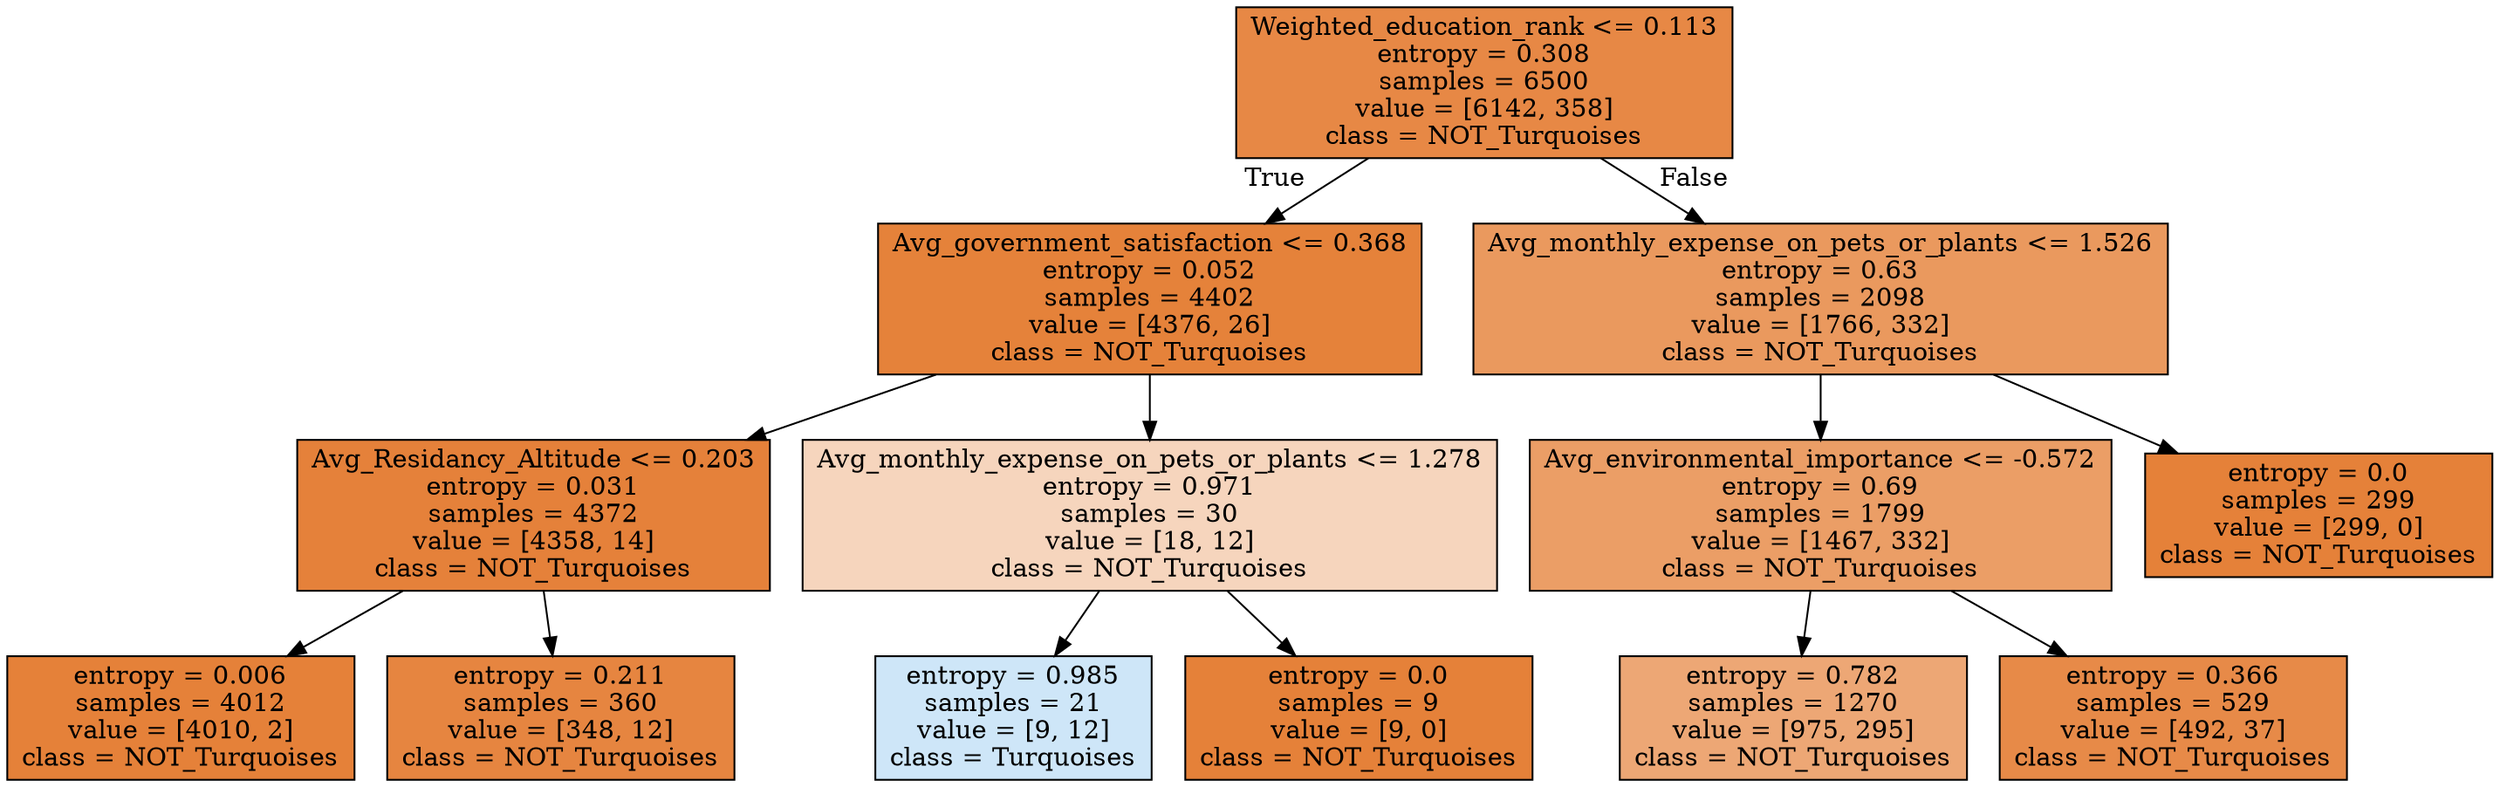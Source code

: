 digraph Tree {
node [shape=box, style="filled", color="black"] ;
0 [label="Weighted_education_rank <= 0.113\nentropy = 0.308\nsamples = 6500\nvalue = [6142, 358]\nclass = NOT_Turquoises", fillcolor="#e78845"] ;
1 [label="Avg_government_satisfaction <= 0.368\nentropy = 0.052\nsamples = 4402\nvalue = [4376, 26]\nclass = NOT_Turquoises", fillcolor="#e5823a"] ;
0 -> 1 [labeldistance=2.5, labelangle=45, headlabel="True"] ;
2 [label="Avg_Residancy_Altitude <= 0.203\nentropy = 0.031\nsamples = 4372\nvalue = [4358, 14]\nclass = NOT_Turquoises", fillcolor="#e5813a"] ;
1 -> 2 ;
3 [label="entropy = 0.006\nsamples = 4012\nvalue = [4010, 2]\nclass = NOT_Turquoises", fillcolor="#e58139"] ;
2 -> 3 ;
4 [label="entropy = 0.211\nsamples = 360\nvalue = [348, 12]\nclass = NOT_Turquoises", fillcolor="#e68540"] ;
2 -> 4 ;
5 [label="Avg_monthly_expense_on_pets_or_plants <= 1.278\nentropy = 0.971\nsamples = 30\nvalue = [18, 12]\nclass = NOT_Turquoises", fillcolor="#f6d5bd"] ;
1 -> 5 ;
6 [label="entropy = 0.985\nsamples = 21\nvalue = [9, 12]\nclass = Turquoises", fillcolor="#cee6f8"] ;
5 -> 6 ;
7 [label="entropy = 0.0\nsamples = 9\nvalue = [9, 0]\nclass = NOT_Turquoises", fillcolor="#e58139"] ;
5 -> 7 ;
8 [label="Avg_monthly_expense_on_pets_or_plants <= 1.526\nentropy = 0.63\nsamples = 2098\nvalue = [1766, 332]\nclass = NOT_Turquoises", fillcolor="#ea995e"] ;
0 -> 8 [labeldistance=2.5, labelangle=-45, headlabel="False"] ;
9 [label="Avg_environmental_importance <= -0.572\nentropy = 0.69\nsamples = 1799\nvalue = [1467, 332]\nclass = NOT_Turquoises", fillcolor="#eb9e66"] ;
8 -> 9 ;
10 [label="entropy = 0.782\nsamples = 1270\nvalue = [975, 295]\nclass = NOT_Turquoises", fillcolor="#eda775"] ;
9 -> 10 ;
11 [label="entropy = 0.366\nsamples = 529\nvalue = [492, 37]\nclass = NOT_Turquoises", fillcolor="#e78a48"] ;
9 -> 11 ;
12 [label="entropy = 0.0\nsamples = 299\nvalue = [299, 0]\nclass = NOT_Turquoises", fillcolor="#e58139"] ;
8 -> 12 ;
}
